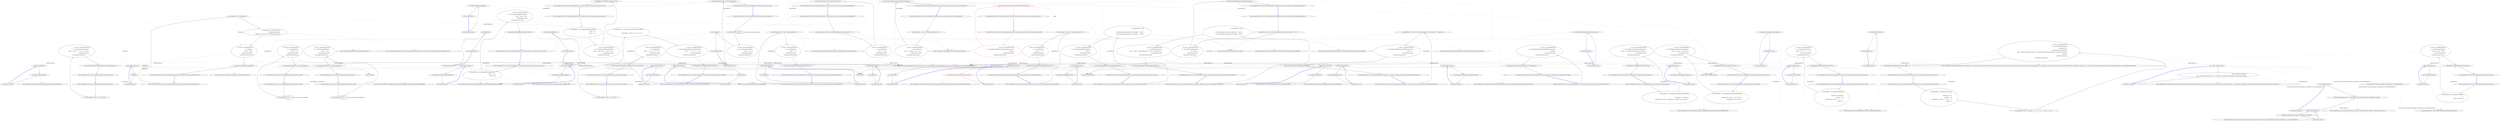 digraph  {
m0_109 [label="Entry CommandLine.Tests.Fakes.FakeOptionsWithSequenceWithoutRange.FakeOptionsWithSequenceWithoutRange()", span="7-7", cluster="CommandLine.Tests.Fakes.FakeOptionsWithSequenceWithoutRange.FakeOptionsWithSequenceWithoutRange()", file="InstanceBuilderTests.cs"];
m0_41 [label="Entry CommandLine.Tests.Unit.Core.InstanceBuilderTests.Parse_int_sequence()", span="94-94", cluster="CommandLine.Tests.Unit.Core.InstanceBuilderTests.Parse_int_sequence()", file="InstanceBuilderTests.cs"];
m0_42 [label="var expectedResult = new[] { 1, 20, 300, 4000 }", span="97-97", cluster="CommandLine.Tests.Unit.Core.InstanceBuilderTests.Parse_int_sequence()", file="InstanceBuilderTests.cs"];
m0_43 [label="var result = InstanceBuilder.Build(\r\n                () => new FakeOptionsWithSequence(),\r\n                new[] { ''--int-seq'', ''1'', ''20'', ''300'', ''4000'' },\r\n                StringComparer.Ordinal,\r\n                CultureInfo.InvariantCulture)", span="100-104", cluster="CommandLine.Tests.Unit.Core.InstanceBuilderTests.Parse_int_sequence()", file="InstanceBuilderTests.cs"];
m0_44 [label="Assert.True(expectedResult.SequenceEqual(result.Value.IntSequence))", span="107-107", cluster="CommandLine.Tests.Unit.Core.InstanceBuilderTests.Parse_int_sequence()", file="InstanceBuilderTests.cs"];
m0_45 [label="Exit CommandLine.Tests.Unit.Core.InstanceBuilderTests.Parse_int_sequence()", span="94-94", cluster="CommandLine.Tests.Unit.Core.InstanceBuilderTests.Parse_int_sequence()", file="InstanceBuilderTests.cs"];
m0_136 [label="Entry CommandLine.Core.InstanceBuilder.Build<T>(System.Func<T>, System.Func<System.Collections.Generic.IEnumerable<string>, System.Collections.Generic.IEnumerable<CommandLine.Core.OptionSpecification>, CommandLine.Core.StatePair<System.Collections.Generic.IEnumerable<CommandLine.Core.Token>>>, System.Collections.Generic.IEnumerable<string>, System.StringComparer, System.Globalization.CultureInfo)", span="33-33", cluster="CommandLine.Core.InstanceBuilder.Build<T>(System.Func<T>, System.Func<System.Collections.Generic.IEnumerable<string>, System.Collections.Generic.IEnumerable<CommandLine.Core.OptionSpecification>, CommandLine.Core.StatePair<System.Collections.Generic.IEnumerable<CommandLine.Core.Token>>>, System.Collections.Generic.IEnumerable<string>, System.StringComparer, System.Globalization.CultureInfo)", file="InstanceBuilderTests.cs"];
m0_33 [label="Entry CommandLine.Tests.Unit.Core.InstanceBuilderTests.Parse_negative_double_value()", span="75-75", cluster="CommandLine.Tests.Unit.Core.InstanceBuilderTests.Parse_negative_double_value()", file="InstanceBuilderTests.cs"];
m0_34 [label="var expectedResult = -.123D", span="78-78", cluster="CommandLine.Tests.Unit.Core.InstanceBuilderTests.Parse_negative_double_value()", file="InstanceBuilderTests.cs"];
m0_35 [label="var result = InstanceBuilder.Build(\r\n                () => new FakeOptionsWithDouble(),\r\n                new[] { ''-0.123'' },\r\n                StringComparer.Ordinal,\r\n                CultureInfo.InvariantCulture)", span="81-85", cluster="CommandLine.Tests.Unit.Core.InstanceBuilderTests.Parse_negative_double_value()", file="InstanceBuilderTests.cs"];
m0_36 [label="Assert.Equal(expectedResult, result.Value.DoubleValue)", span="88-88", cluster="CommandLine.Tests.Unit.Core.InstanceBuilderTests.Parse_negative_double_value()", file="InstanceBuilderTests.cs"];
m0_37 [label="Exit CommandLine.Tests.Unit.Core.InstanceBuilderTests.Parse_negative_double_value()", span="75-75", cluster="CommandLine.Tests.Unit.Core.InstanceBuilderTests.Parse_negative_double_value()", file="InstanceBuilderTests.cs"];
m0_104 [label="Entry CommandLine.Tests.Unit.Core.InstanceBuilderTests.Parse_sequence_value_without_range_constraints()", span="243-243", cluster="CommandLine.Tests.Unit.Core.InstanceBuilderTests.Parse_sequence_value_without_range_constraints()", file="InstanceBuilderTests.cs"];
m0_105 [label="var expectedResult = new FakeOptionsWithSequenceWithoutRange\r\n                {\r\n                    LongSequence = new[] { 1L, 2L, 3L, 4L, 5L, 6L }\r\n                }", span="246-249", cluster="CommandLine.Tests.Unit.Core.InstanceBuilderTests.Parse_sequence_value_without_range_constraints()", file="InstanceBuilderTests.cs"];
m0_106 [label="var result = InstanceBuilder.Build(\r\n                () => new FakeOptionsWithSequenceWithoutRange(),\r\n                new[] { ''1'', ''2'', ''3'', ''4'', ''5'', ''6'' },\r\n                StringComparer.Ordinal,\r\n                CultureInfo.InvariantCulture)", span="252-256", cluster="CommandLine.Tests.Unit.Core.InstanceBuilderTests.Parse_sequence_value_without_range_constraints()", file="InstanceBuilderTests.cs"];
m0_107 [label="expectedResult.ShouldBeEquivalentTo(result.Value)", span="259-259", cluster="CommandLine.Tests.Unit.Core.InstanceBuilderTests.Parse_sequence_value_without_range_constraints()", file="InstanceBuilderTests.cs"];
m0_108 [label="Exit CommandLine.Tests.Unit.Core.InstanceBuilderTests.Parse_sequence_value_without_range_constraints()", span="243-243", cluster="CommandLine.Tests.Unit.Core.InstanceBuilderTests.Parse_sequence_value_without_range_constraints()", file="InstanceBuilderTests.cs"];
m0_11 [label="Entry Unk.True", span="", cluster="Unk.True", file="InstanceBuilderTests.cs"];
m0_197 [label="Entry CommandLine.Tests.Unit.Core.InstanceBuilderTests.Wrong_range_in_sequence_gererates_SequenceOutOfRangeError()", span="444-444", cluster="CommandLine.Tests.Unit.Core.InstanceBuilderTests.Wrong_range_in_sequence_gererates_SequenceOutOfRangeError()", file="InstanceBuilderTests.cs"];
m0_198 [label="var expectedResult = new[] { new SequenceOutOfRangeError(new NameInfo(''i'', '''')) }", span="447-447", cluster="CommandLine.Tests.Unit.Core.InstanceBuilderTests.Wrong_range_in_sequence_gererates_SequenceOutOfRangeError()", file="InstanceBuilderTests.cs"];
m0_199 [label="var result = InstanceBuilder.Build(\r\n                () => new FakeOptions(),\r\n                new [] { ''-i'', ''10'' },\r\n                StringComparer.Ordinal,\r\n                CultureInfo.InvariantCulture)", span="450-454", cluster="CommandLine.Tests.Unit.Core.InstanceBuilderTests.Wrong_range_in_sequence_gererates_SequenceOutOfRangeError()", file="InstanceBuilderTests.cs"];
m0_200 [label="Assert.True(expectedResult.SequenceEqual(result.Errors))", span="457-457", cluster="CommandLine.Tests.Unit.Core.InstanceBuilderTests.Wrong_range_in_sequence_gererates_SequenceOutOfRangeError()", file="InstanceBuilderTests.cs"];
m0_201 [label="Exit CommandLine.Tests.Unit.Core.InstanceBuilderTests.Wrong_range_in_sequence_gererates_SequenceOutOfRangeError()", span="444-444", cluster="CommandLine.Tests.Unit.Core.InstanceBuilderTests.Wrong_range_in_sequence_gererates_SequenceOutOfRangeError()", file="InstanceBuilderTests.cs"];
m0_184 [label="Entry CommandLine.MissingRequiredOptionError.MissingRequiredOptionError(CommandLine.NameInfo)", span="283-283", cluster="CommandLine.MissingRequiredOptionError.MissingRequiredOptionError(CommandLine.NameInfo)", file="InstanceBuilderTests.cs"];
m0_74 [label="Entry CommandLine.Tests.Fakes.FakeOptionsWithSequenceAndOnlyMaxConstraint.FakeOptionsWithSequenceAndOnlyMaxConstraint()", span="7-7", cluster="CommandLine.Tests.Fakes.FakeOptionsWithSequenceAndOnlyMaxConstraint.FakeOptionsWithSequenceAndOnlyMaxConstraint()", file="InstanceBuilderTests.cs"];
m0_206 [label="Entry CommandLine.Tests.Unit.Core.InstanceBuilderTests.Parse_unknown_long_option_gererates_UnknownOptionError()", span="463-463", cluster="CommandLine.Tests.Unit.Core.InstanceBuilderTests.Parse_unknown_long_option_gererates_UnknownOptionError()", file="InstanceBuilderTests.cs"];
m0_207 [label="var expectedResult = new[] { new UnknownOptionError(''xyz'') }", span="466-466", cluster="CommandLine.Tests.Unit.Core.InstanceBuilderTests.Parse_unknown_long_option_gererates_UnknownOptionError()", file="InstanceBuilderTests.cs"];
m0_208 [label="var result = InstanceBuilder.Build(\r\n                () => new FakeOptions(),\r\n                new[] { ''--stringvalue'', ''abc'', ''--xyz'' },\r\n                StringComparer.Ordinal,\r\n                CultureInfo.InvariantCulture)", span="469-473", cluster="CommandLine.Tests.Unit.Core.InstanceBuilderTests.Parse_unknown_long_option_gererates_UnknownOptionError()", file="InstanceBuilderTests.cs"];
m0_209 [label="Assert.True(expectedResult.SequenceEqual(result.Errors))", span="476-476", cluster="CommandLine.Tests.Unit.Core.InstanceBuilderTests.Parse_unknown_long_option_gererates_UnknownOptionError()", file="InstanceBuilderTests.cs"];
m0_210 [label="Exit CommandLine.Tests.Unit.Core.InstanceBuilderTests.Parse_unknown_long_option_gererates_UnknownOptionError()", span="463-463", cluster="CommandLine.Tests.Unit.Core.InstanceBuilderTests.Parse_unknown_long_option_gererates_UnknownOptionError()", file="InstanceBuilderTests.cs"];
m0_67 [label="Entry CommandLine.Tests.Unit.Core.InstanceBuilderTests.Parse_string_sequence_with_only_max_constraint(string[], string[])", span="159-159", cluster="CommandLine.Tests.Unit.Core.InstanceBuilderTests.Parse_string_sequence_with_only_max_constraint(string[], string[])", file="InstanceBuilderTests.cs"];
m0_68 [label="var result = InstanceBuilder.Build(\r\n                () => new FakeOptionsWithSequenceAndOnlyMaxConstraint(),\r\n                arguments,\r\n                StringComparer.Ordinal,\r\n                CultureInfo.InvariantCulture)", span="164-168", cluster="CommandLine.Tests.Unit.Core.InstanceBuilderTests.Parse_string_sequence_with_only_max_constraint(string[], string[])", color=red, community=1, file="InstanceBuilderTests.cs"];
m0_69 [label="Assert.True(expected.SequenceEqual(result.Value.StringSequence))", span="171-171", cluster="CommandLine.Tests.Unit.Core.InstanceBuilderTests.Parse_string_sequence_with_only_max_constraint(string[], string[])", color=red, community=0, file="InstanceBuilderTests.cs"];
m0_70 [label="Exit CommandLine.Tests.Unit.Core.InstanceBuilderTests.Parse_string_sequence_with_only_max_constraint(string[], string[])", span="159-159", cluster="CommandLine.Tests.Unit.Core.InstanceBuilderTests.Parse_string_sequence_with_only_max_constraint(string[], string[])", file="InstanceBuilderTests.cs"];
m0_66 [label="Entry CommandLine.Tests.Fakes.FakeOptionsWithSequenceAndOnlyMinConstraint.FakeOptionsWithSequenceAndOnlyMinConstraint()", span="7-7", cluster="CommandLine.Tests.Fakes.FakeOptionsWithSequenceAndOnlyMinConstraint.FakeOptionsWithSequenceAndOnlyMinConstraint()", file="InstanceBuilderTests.cs"];
m0_171 [label="Entry CommandLine.Tests.Unit.Core.InstanceBuilderTests.Two_required_options_at_the_same_set_and_both_are_true()", span="386-386", cluster="CommandLine.Tests.Unit.Core.InstanceBuilderTests.Two_required_options_at_the_same_set_and_both_are_true()", file="InstanceBuilderTests.cs"];
m0_172 [label="var expectedResult = new FakeOptionWithRequiredAndSet {\r\n                FtpUrl = ''str1'',\r\n                WebUrl = ''str2''\r\n            }", span="388-391", cluster="CommandLine.Tests.Unit.Core.InstanceBuilderTests.Two_required_options_at_the_same_set_and_both_are_true()", file="InstanceBuilderTests.cs"];
m0_173 [label="var result = InstanceBuilder.Build(\r\n                () => new FakeOptionWithRequiredAndSet(),\r\n                new[] { ''--ftpurl'', ''str1'', ''--weburl'', ''str2'' },\r\n                StringComparer.Ordinal,\r\n                CultureInfo.InvariantCulture)", span="393-397", cluster="CommandLine.Tests.Unit.Core.InstanceBuilderTests.Two_required_options_at_the_same_set_and_both_are_true()", file="InstanceBuilderTests.cs"];
m0_174 [label="expectedResult.ShouldBeEquivalentTo(result.Value)", span="400-400", cluster="CommandLine.Tests.Unit.Core.InstanceBuilderTests.Two_required_options_at_the_same_set_and_both_are_true()", file="InstanceBuilderTests.cs"];
m0_175 [label="Exit CommandLine.Tests.Unit.Core.InstanceBuilderTests.Two_required_options_at_the_same_set_and_both_are_true()", span="386-386", cluster="CommandLine.Tests.Unit.Core.InstanceBuilderTests.Two_required_options_at_the_same_set_and_both_are_true()", file="InstanceBuilderTests.cs"];
m0_151 [label="Entry CommandLine.Core.NameLookup.Contains(string, System.Collections.Generic.IEnumerable<CommandLine.Core.OptionSpecification>, System.StringComparer)", span="12-12", cluster="CommandLine.Core.NameLookup.Contains(string, System.Collections.Generic.IEnumerable<CommandLine.Core.OptionSpecification>, System.StringComparer)", file="InstanceBuilderTests.cs"];
m0_0 [label="Entry CommandLine.Tests.Unit.Core.InstanceBuilderTests.Explicit_help_request_generates_help_requested_error()", span="15-15", cluster="CommandLine.Tests.Unit.Core.InstanceBuilderTests.Explicit_help_request_generates_help_requested_error()", file="InstanceBuilderTests.cs"];
m0_1 [label="var fakeOptions = new FakeOptions()", span="18-18", cluster="CommandLine.Tests.Unit.Core.InstanceBuilderTests.Explicit_help_request_generates_help_requested_error()", file="InstanceBuilderTests.cs"];
m0_2 [label="var expectedResult = ParserResult.Create(\r\n                ParserResultType.Options,\r\n                fakeOptions, new Error[] { new HelpRequestedError() })", span="19-21", cluster="CommandLine.Tests.Unit.Core.InstanceBuilderTests.Explicit_help_request_generates_help_requested_error()", file="InstanceBuilderTests.cs"];
m0_3 [label="var result = InstanceBuilder.Build(\r\n                () => fakeOptions,\r\n                new[] { ''--help'' },\r\n                StringComparer.Ordinal,\r\n                CultureInfo.InvariantCulture)", span="24-28", cluster="CommandLine.Tests.Unit.Core.InstanceBuilderTests.Explicit_help_request_generates_help_requested_error()", file="InstanceBuilderTests.cs"];
m0_4 [label="Assert.True(expectedResult.Equals(result))", span="31-31", cluster="CommandLine.Tests.Unit.Core.InstanceBuilderTests.Explicit_help_request_generates_help_requested_error()", file="InstanceBuilderTests.cs"];
m0_5 [label="Exit CommandLine.Tests.Unit.Core.InstanceBuilderTests.Explicit_help_request_generates_help_requested_error()", span="15-15", cluster="CommandLine.Tests.Unit.Core.InstanceBuilderTests.Explicit_help_request_generates_help_requested_error()", file="InstanceBuilderTests.cs"];
m0_188 [label="Entry CommandLine.Tests.Unit.Core.InstanceBuilderTests.Omitting_required_option_gererates_MissingRequiredOptionError()", span="425-425", cluster="CommandLine.Tests.Unit.Core.InstanceBuilderTests.Omitting_required_option_gererates_MissingRequiredOptionError()", file="InstanceBuilderTests.cs"];
m0_189 [label="var expectedResult = new[] { new MissingRequiredOptionError(new NameInfo('''', ''str'')) }", span="428-428", cluster="CommandLine.Tests.Unit.Core.InstanceBuilderTests.Omitting_required_option_gererates_MissingRequiredOptionError()", file="InstanceBuilderTests.cs"];
m0_190 [label="var result = InstanceBuilder.Build(\r\n                () => new FakeOptionWithRequired(),\r\n                new string[] { },\r\n                StringComparer.Ordinal,\r\n                CultureInfo.InvariantCulture)", span="431-435", cluster="CommandLine.Tests.Unit.Core.InstanceBuilderTests.Omitting_required_option_gererates_MissingRequiredOptionError()", file="InstanceBuilderTests.cs"];
m0_191 [label="Assert.True(expectedResult.SequenceEqual(result.Errors))", span="438-438", cluster="CommandLine.Tests.Unit.Core.InstanceBuilderTests.Omitting_required_option_gererates_MissingRequiredOptionError()", file="InstanceBuilderTests.cs"];
m0_192 [label="Exit CommandLine.Tests.Unit.Core.InstanceBuilderTests.Omitting_required_option_gererates_MissingRequiredOptionError()", span="425-425", cluster="CommandLine.Tests.Unit.Core.InstanceBuilderTests.Omitting_required_option_gererates_MissingRequiredOptionError()", file="InstanceBuilderTests.cs"];
m0_8 [label="Entry CommandLine.ParserResult.Create<T>(CommandLine.ParserResultType, T, System.Collections.Generic.IEnumerable<CommandLine.Error>)", span="103-103", cluster="CommandLine.ParserResult.Create<T>(CommandLine.ParserResultType, T, System.Collections.Generic.IEnumerable<CommandLine.Error>)", file="InstanceBuilderTests.cs"];
m0_202 [label="Entry CommandLine.SequenceOutOfRangeError.SequenceOutOfRangeError(CommandLine.NameInfo)", span="316-316", cluster="CommandLine.SequenceOutOfRangeError.SequenceOutOfRangeError(CommandLine.NameInfo)", file="InstanceBuilderTests.cs"];
m0_228 [label="Entry lambda expression", span="508-508", cluster="lambda expression", file="InstanceBuilderTests.cs"];
m0_13 [label=fakeOptions, span="25-25", cluster="lambda expression", file="InstanceBuilderTests.cs"];
m0_12 [label="Entry lambda expression", span="25-25", cluster="lambda expression", file="InstanceBuilderTests.cs"];
m0_14 [label="Exit lambda expression", span="25-25", cluster="lambda expression", file="InstanceBuilderTests.cs"];
m0_21 [label="Entry lambda expression", span="44-44", cluster="lambda expression", file="InstanceBuilderTests.cs"];
m0_22 [label="new FakeOptions()", span="44-44", cluster="lambda expression", file="InstanceBuilderTests.cs"];
m0_23 [label="Exit lambda expression", span="44-44", cluster="lambda expression", file="InstanceBuilderTests.cs"];
m0_29 [label="Entry lambda expression", span="63-63", cluster="lambda expression", file="InstanceBuilderTests.cs"];
m0_30 [label="new FakeOptionsWithDouble()", span="63-63", cluster="lambda expression", file="InstanceBuilderTests.cs"];
m0_31 [label="Exit lambda expression", span="63-63", cluster="lambda expression", file="InstanceBuilderTests.cs"];
m0_38 [label="Entry lambda expression", span="82-82", cluster="lambda expression", file="InstanceBuilderTests.cs"];
m0_39 [label="new FakeOptionsWithDouble()", span="82-82", cluster="lambda expression", file="InstanceBuilderTests.cs"];
m0_40 [label="Exit lambda expression", span="82-82", cluster="lambda expression", file="InstanceBuilderTests.cs"];
m0_47 [label="Entry lambda expression", span="101-101", cluster="lambda expression", file="InstanceBuilderTests.cs"];
m0_48 [label="new FakeOptionsWithSequence()", span="101-101", cluster="lambda expression", file="InstanceBuilderTests.cs"];
m0_49 [label="Exit lambda expression", span="101-101", cluster="lambda expression", file="InstanceBuilderTests.cs"];
m0_56 [label="Entry lambda expression", span="120-120", cluster="lambda expression", file="InstanceBuilderTests.cs"];
m0_57 [label="new FakeOptions()", span="120-120", cluster="lambda expression", file="InstanceBuilderTests.cs"];
m0_58 [label="Exit lambda expression", span="120-120", cluster="lambda expression", file="InstanceBuilderTests.cs"];
m0_63 [label="Entry lambda expression", span="143-143", cluster="lambda expression", file="InstanceBuilderTests.cs"];
m0_64 [label="new FakeOptionsWithSequenceAndOnlyMinConstraint()", span="143-143", cluster="lambda expression", file="InstanceBuilderTests.cs"];
m0_65 [label="Exit lambda expression", span="143-143", cluster="lambda expression", file="InstanceBuilderTests.cs"];
m0_71 [label="Entry lambda expression", span="165-165", cluster="lambda expression", file="InstanceBuilderTests.cs"];
m0_72 [label="new FakeOptionsWithSequenceAndOnlyMaxConstraint()", span="165-165", cluster="lambda expression", color=red, community=0, file="InstanceBuilderTests.cs"];
m0_73 [label="Exit lambda expression", span="165-165", cluster="lambda expression", file="InstanceBuilderTests.cs"];
m0_82 [label="Entry lambda expression", span="184-184", cluster="lambda expression", file="InstanceBuilderTests.cs"];
m0_83 [label="new FakeOptionsWithSequenceAndOnlyMinConstraint()", span="184-184", cluster="lambda expression", file="InstanceBuilderTests.cs"];
m0_84 [label="Exit lambda expression", span="184-184", cluster="lambda expression", file="InstanceBuilderTests.cs"];
m0_92 [label="Entry lambda expression", span="206-206", cluster="lambda expression", file="InstanceBuilderTests.cs"];
m0_93 [label="new FakeOptionsWithEnum()", span="206-206", cluster="lambda expression", file="InstanceBuilderTests.cs"];
m0_94 [label="Exit lambda expression", span="206-206", cluster="lambda expression", file="InstanceBuilderTests.cs"];
m0_101 [label="Entry lambda expression", span="231-231", cluster="lambda expression", file="InstanceBuilderTests.cs"];
m0_102 [label="new FakeOptionsWithValues()", span="231-231", cluster="lambda expression", file="InstanceBuilderTests.cs"];
m0_103 [label="Exit lambda expression", span="231-231", cluster="lambda expression", file="InstanceBuilderTests.cs"];
m0_110 [label="Entry lambda expression", span="253-253", cluster="lambda expression", file="InstanceBuilderTests.cs"];
m0_111 [label="new FakeOptionsWithSequenceWithoutRange()", span="253-253", cluster="lambda expression", file="InstanceBuilderTests.cs"];
m0_112 [label="Exit lambda expression", span="253-253", cluster="lambda expression", file="InstanceBuilderTests.cs"];
m0_119 [label="Entry lambda expression", span="276-276", cluster="lambda expression", file="InstanceBuilderTests.cs"];
m0_120 [label="new FakeOptionsWithSequenceAndSeparator()", span="276-276", cluster="lambda expression", file="InstanceBuilderTests.cs"];
m0_121 [label="Exit lambda expression", span="276-276", cluster="lambda expression", file="InstanceBuilderTests.cs"];
m0_127 [label="Entry lambda expression", span="299-299", cluster="lambda expression", file="InstanceBuilderTests.cs"];
m0_128 [label="new FakeOptionsWithSequenceAndSeparator()", span="299-299", cluster="lambda expression", file="InstanceBuilderTests.cs"];
m0_129 [label="Exit lambda expression", span="299-299", cluster="lambda expression", file="InstanceBuilderTests.cs"];
m0_137 [label="Entry lambda expression", span="328-328", cluster="lambda expression", file="InstanceBuilderTests.cs"];
m0_140 [label="Entry lambda expression", span="329-331", cluster="lambda expression", file="InstanceBuilderTests.cs"];
m0_138 [label="new FakeOptionsWithValues()", span="328-328", cluster="lambda expression", file="InstanceBuilderTests.cs"];
m0_139 [label="Exit lambda expression", span="328-328", cluster="lambda expression", file="InstanceBuilderTests.cs"];
m0_141 [label="Tokenizer.PreprocessDashDash(a,\r\n                        args => Tokenizer.Tokenize(args, name => NameLookup.Contains(name, optionSpecs, StringComparer.Ordinal)))", span="330-331", cluster="lambda expression", file="InstanceBuilderTests.cs"];
m0_145 [label="Tokenizer.Tokenize(args, name => NameLookup.Contains(name, optionSpecs, StringComparer.Ordinal))", span="331-331", cluster="lambda expression", file="InstanceBuilderTests.cs"];
m0_149 [label="NameLookup.Contains(name, optionSpecs, StringComparer.Ordinal)", span="331-331", cluster="lambda expression", file="InstanceBuilderTests.cs"];
m0_142 [label="Exit lambda expression", span="329-331", cluster="lambda expression", file="InstanceBuilderTests.cs"];
m0_144 [label="Entry lambda expression", span="331-331", cluster="lambda expression", file="InstanceBuilderTests.cs"];
m0_146 [label="Exit lambda expression", span="331-331", cluster="lambda expression", file="InstanceBuilderTests.cs"];
m0_148 [label="Entry lambda expression", span="331-331", cluster="lambda expression", file="InstanceBuilderTests.cs"];
m0_150 [label="Exit lambda expression", span="331-331", cluster="lambda expression", file="InstanceBuilderTests.cs"];
m0_158 [label="Entry lambda expression", span="354-354", cluster="lambda expression", file="InstanceBuilderTests.cs"];
m0_159 [label="new FakeOptionsWithSets()", span="354-354", cluster="lambda expression", file="InstanceBuilderTests.cs"];
m0_160 [label="Exit lambda expression", span="354-354", cluster="lambda expression", file="InstanceBuilderTests.cs"];
m0_168 [label="Entry lambda expression", span="374-374", cluster="lambda expression", file="InstanceBuilderTests.cs"];
m0_169 [label="new FakeOptionWithRequiredAndSet()", span="374-374", cluster="lambda expression", file="InstanceBuilderTests.cs"];
m0_170 [label="Exit lambda expression", span="374-374", cluster="lambda expression", file="InstanceBuilderTests.cs"];
m0_176 [label="Entry lambda expression", span="394-394", cluster="lambda expression", file="InstanceBuilderTests.cs"];
m0_177 [label="new FakeOptionWithRequiredAndSet()", span="394-394", cluster="lambda expression", file="InstanceBuilderTests.cs"];
m0_178 [label="Exit lambda expression", span="394-394", cluster="lambda expression", file="InstanceBuilderTests.cs"];
m0_185 [label="Entry lambda expression", span="414-414", cluster="lambda expression", file="InstanceBuilderTests.cs"];
m0_186 [label="new FakeOptionWithRequiredAndSet()", span="414-414", cluster="lambda expression", file="InstanceBuilderTests.cs"];
m0_187 [label="Exit lambda expression", span="414-414", cluster="lambda expression", file="InstanceBuilderTests.cs"];
m0_193 [label="Entry lambda expression", span="432-432", cluster="lambda expression", file="InstanceBuilderTests.cs"];
m0_194 [label="new FakeOptionWithRequired()", span="432-432", cluster="lambda expression", file="InstanceBuilderTests.cs"];
m0_195 [label="Exit lambda expression", span="432-432", cluster="lambda expression", file="InstanceBuilderTests.cs"];
m0_203 [label="Entry lambda expression", span="451-451", cluster="lambda expression", file="InstanceBuilderTests.cs"];
m0_204 [label="new FakeOptions()", span="451-451", cluster="lambda expression", file="InstanceBuilderTests.cs"];
m0_205 [label="Exit lambda expression", span="451-451", cluster="lambda expression", file="InstanceBuilderTests.cs"];
m0_212 [label="Entry lambda expression", span="470-470", cluster="lambda expression", file="InstanceBuilderTests.cs"];
m0_213 [label="new FakeOptions()", span="470-470", cluster="lambda expression", file="InstanceBuilderTests.cs"];
m0_214 [label="Exit lambda expression", span="470-470", cluster="lambda expression", file="InstanceBuilderTests.cs"];
m0_220 [label="Entry lambda expression", span="489-489", cluster="lambda expression", file="InstanceBuilderTests.cs"];
m0_221 [label="new FakeOptions()", span="489-489", cluster="lambda expression", file="InstanceBuilderTests.cs"];
m0_222 [label="Exit lambda expression", span="489-489", cluster="lambda expression", file="InstanceBuilderTests.cs"];
m0_229 [label="new FakeOptions()", span="508-508", cluster="lambda expression", file="InstanceBuilderTests.cs"];
m0_230 [label="Exit lambda expression", span="508-508", cluster="lambda expression", file="InstanceBuilderTests.cs"];
m0_179 [label="Entry CommandLine.Tests.Unit.Core.InstanceBuilderTests.Two_required_options_at_the_same_set_and_none_are_true()", span="405-405", cluster="CommandLine.Tests.Unit.Core.InstanceBuilderTests.Two_required_options_at_the_same_set_and_none_are_true()", file="InstanceBuilderTests.cs"];
m0_180 [label="var expectedResult = new[]\r\n            {\r\n                new MissingRequiredOptionError(new NameInfo('''', ''ftpurl'')),\r\n                new MissingRequiredOptionError(new NameInfo('''', ''weburl''))\r\n            }", span="407-411", cluster="CommandLine.Tests.Unit.Core.InstanceBuilderTests.Two_required_options_at_the_same_set_and_none_are_true()", file="InstanceBuilderTests.cs"];
m0_181 [label="var result = InstanceBuilder.Build(\r\n                () => new FakeOptionWithRequiredAndSet(),\r\n                new[] {''''},\r\n                StringComparer.Ordinal,\r\n                CultureInfo.InvariantCulture)", span="413-417", cluster="CommandLine.Tests.Unit.Core.InstanceBuilderTests.Two_required_options_at_the_same_set_and_none_are_true()", file="InstanceBuilderTests.cs"];
m0_182 [label="Assert.True(expectedResult.SequenceEqual(result.Errors))", span="420-420", cluster="CommandLine.Tests.Unit.Core.InstanceBuilderTests.Two_required_options_at_the_same_set_and_none_are_true()", file="InstanceBuilderTests.cs"];
m0_183 [label="Exit CommandLine.Tests.Unit.Core.InstanceBuilderTests.Two_required_options_at_the_same_set_and_none_are_true()", span="405-405", cluster="CommandLine.Tests.Unit.Core.InstanceBuilderTests.Two_required_options_at_the_same_set_and_none_are_true()", file="InstanceBuilderTests.cs"];
m0_46 [label="Entry Unk.SequenceEqual", span="", cluster="Unk.SequenceEqual", file="InstanceBuilderTests.cs"];
m0_130 [label="Entry CommandLine.Tests.Unit.Core.InstanceBuilderTests.Double_dash_force_subsequent_arguments_as_values()", span="314-314", cluster="CommandLine.Tests.Unit.Core.InstanceBuilderTests.Double_dash_force_subsequent_arguments_as_values()", file="InstanceBuilderTests.cs"];
m0_131 [label="var expectedResult = new FakeOptionsWithValues\r\n                {\r\n                    StringValue = ''str1'',\r\n                    LongValue = 10L,\r\n                    StringSequence = new[] { ''-a'', ''--bee'', ''-c'' },\r\n                    IntValue = 20\r\n                }", span="317-323", cluster="CommandLine.Tests.Unit.Core.InstanceBuilderTests.Double_dash_force_subsequent_arguments_as_values()", file="InstanceBuilderTests.cs"];
m0_132 [label="var arguments = new[] { ''--stringvalue'', ''str1'', ''--'', ''10'', ''-a'', ''--bee'', ''-c'', ''20'' }", span="324-324", cluster="CommandLine.Tests.Unit.Core.InstanceBuilderTests.Double_dash_force_subsequent_arguments_as_values()", file="InstanceBuilderTests.cs"];
m0_134 [label="expectedResult.ShouldBeEquivalentTo(result.Value)", span="337-337", cluster="CommandLine.Tests.Unit.Core.InstanceBuilderTests.Double_dash_force_subsequent_arguments_as_values()", file="InstanceBuilderTests.cs"];
m0_133 [label="var result = InstanceBuilder.Build(\r\n                () => new FakeOptionsWithValues(),\r\n                (a, optionSpecs) =>\r\n                    Tokenizer.PreprocessDashDash(a,\r\n                        args => Tokenizer.Tokenize(args, name => NameLookup.Contains(name, optionSpecs, StringComparer.Ordinal))),\r\n                arguments,\r\n                StringComparer.Ordinal,\r\n                CultureInfo.InvariantCulture)", span="327-334", cluster="CommandLine.Tests.Unit.Core.InstanceBuilderTests.Double_dash_force_subsequent_arguments_as_values()", file="InstanceBuilderTests.cs"];
m0_135 [label="Exit CommandLine.Tests.Unit.Core.InstanceBuilderTests.Double_dash_force_subsequent_arguments_as_values()", span="314-314", cluster="CommandLine.Tests.Unit.Core.InstanceBuilderTests.Double_dash_force_subsequent_arguments_as_values()", file="InstanceBuilderTests.cs"];
m0_80 [label="Entry CommandLine.MissingValueOptionError.MissingValueOptionError(CommandLine.NameInfo)", span="261-261", cluster="CommandLine.MissingValueOptionError.MissingValueOptionError(CommandLine.NameInfo)", file="InstanceBuilderTests.cs"];
m0_113 [label="Entry CommandLine.Tests.Unit.Core.InstanceBuilderTests.Parse_long_sequence_with_separator()", span="265-265", cluster="CommandLine.Tests.Unit.Core.InstanceBuilderTests.Parse_long_sequence_with_separator()", file="InstanceBuilderTests.cs"];
m0_114 [label="var expectedResult = new FakeOptionsWithSequenceAndSeparator\r\n                {\r\n                    LongSequence = new[] { 1L, 1234L, 59678L },\r\n                    StringSequence = new string[] { }\r\n                }", span="268-272", cluster="CommandLine.Tests.Unit.Core.InstanceBuilderTests.Parse_long_sequence_with_separator()", file="InstanceBuilderTests.cs"];
m0_115 [label="var result = InstanceBuilder.Build(\r\n                () => new FakeOptionsWithSequenceAndSeparator(),\r\n                new[] { ''--long-seq'', ''1;1234;59678'' },\r\n                StringComparer.Ordinal,\r\n                CultureInfo.InvariantCulture)", span="275-279", cluster="CommandLine.Tests.Unit.Core.InstanceBuilderTests.Parse_long_sequence_with_separator()", file="InstanceBuilderTests.cs"];
m0_116 [label="expectedResult.ShouldBeEquivalentTo(result.Value)", span="282-282", cluster="CommandLine.Tests.Unit.Core.InstanceBuilderTests.Parse_long_sequence_with_separator()", file="InstanceBuilderTests.cs"];
m0_117 [label="Exit CommandLine.Tests.Unit.Core.InstanceBuilderTests.Parse_long_sequence_with_separator()", span="265-265", cluster="CommandLine.Tests.Unit.Core.InstanceBuilderTests.Parse_long_sequence_with_separator()", file="InstanceBuilderTests.cs"];
m0_223 [label="Entry CommandLine.Tests.Unit.Core.InstanceBuilderTests.Parse_unknown_short_option_in_option_group_gererates_UnknownOptionError()", span="501-501", cluster="CommandLine.Tests.Unit.Core.InstanceBuilderTests.Parse_unknown_short_option_in_option_group_gererates_UnknownOptionError()", file="InstanceBuilderTests.cs"];
m0_224 [label="var expectedResult = new[] { new UnknownOptionError(''z'') }", span="504-504", cluster="CommandLine.Tests.Unit.Core.InstanceBuilderTests.Parse_unknown_short_option_in_option_group_gererates_UnknownOptionError()", file="InstanceBuilderTests.cs"];
m0_225 [label="var result = InstanceBuilder.Build(\r\n                () => new FakeOptions(),\r\n                new[] { ''-zx'' },\r\n                StringComparer.Ordinal,\r\n                CultureInfo.InvariantCulture)", span="507-511", cluster="CommandLine.Tests.Unit.Core.InstanceBuilderTests.Parse_unknown_short_option_in_option_group_gererates_UnknownOptionError()", file="InstanceBuilderTests.cs"];
m0_226 [label="Assert.True(expectedResult.SequenceEqual(result.Errors))", span="514-514", cluster="CommandLine.Tests.Unit.Core.InstanceBuilderTests.Parse_unknown_short_option_in_option_group_gererates_UnknownOptionError()", file="InstanceBuilderTests.cs"];
m0_227 [label="Exit CommandLine.Tests.Unit.Core.InstanceBuilderTests.Parse_unknown_short_option_in_option_group_gererates_UnknownOptionError()", span="501-501", cluster="CommandLine.Tests.Unit.Core.InstanceBuilderTests.Parse_unknown_short_option_in_option_group_gererates_UnknownOptionError()", file="InstanceBuilderTests.cs"];
m0_10 [label="Entry CommandLine.ParserResult<T>.Equals(CommandLine.ParserResult<T>)", span="90-90", cluster="CommandLine.ParserResult<T>.Equals(CommandLine.ParserResult<T>)", file="InstanceBuilderTests.cs"];
m0_32 [label="Entry CommandLine.Tests.Fakes.FakeOptionsWithDouble.FakeOptionsWithDouble()", span="7-7", cluster="CommandLine.Tests.Fakes.FakeOptionsWithDouble.FakeOptionsWithDouble()", file="InstanceBuilderTests.cs"];
m0_75 [label="Entry CommandLine.Tests.Unit.Core.InstanceBuilderTests.Breaking_min_constraint_in_string_sequence_gererates_MissingValueOptionError()", span="177-177", cluster="CommandLine.Tests.Unit.Core.InstanceBuilderTests.Breaking_min_constraint_in_string_sequence_gererates_MissingValueOptionError()", file="InstanceBuilderTests.cs"];
m0_76 [label="var expectedResult = new[] { new MissingValueOptionError(new NameInfo(''s'', ''string-seq'')) }", span="180-180", cluster="CommandLine.Tests.Unit.Core.InstanceBuilderTests.Breaking_min_constraint_in_string_sequence_gererates_MissingValueOptionError()", file="InstanceBuilderTests.cs"];
m0_77 [label="var result = InstanceBuilder.Build(\r\n                () => new FakeOptionsWithSequenceAndOnlyMinConstraint(),\r\n                new[] { ''-s'' },\r\n                StringComparer.Ordinal,\r\n                CultureInfo.InvariantCulture)", span="183-187", cluster="CommandLine.Tests.Unit.Core.InstanceBuilderTests.Breaking_min_constraint_in_string_sequence_gererates_MissingValueOptionError()", file="InstanceBuilderTests.cs"];
m0_78 [label="Assert.True(expectedResult.SequenceEqual(result.Errors))", span="190-190", cluster="CommandLine.Tests.Unit.Core.InstanceBuilderTests.Breaking_min_constraint_in_string_sequence_gererates_MissingValueOptionError()", file="InstanceBuilderTests.cs"];
m0_79 [label="Exit CommandLine.Tests.Unit.Core.InstanceBuilderTests.Breaking_min_constraint_in_string_sequence_gererates_MissingValueOptionError()", span="177-177", cluster="CommandLine.Tests.Unit.Core.InstanceBuilderTests.Breaking_min_constraint_in_string_sequence_gererates_MissingValueOptionError()", file="InstanceBuilderTests.cs"];
m0_90 [label="Entry CommandLine.Tests.Fakes.FakeOptionsWithEnum.FakeOptionsWithEnum()", span="14-14", cluster="CommandLine.Tests.Fakes.FakeOptionsWithEnum.FakeOptionsWithEnum()", file="InstanceBuilderTests.cs"];
m0_95 [label="Entry CommandLine.Tests.Unit.Core.InstanceBuilderTests.Parse_values_partitioned_between_sequence_and_scalar()", span="218-218", cluster="CommandLine.Tests.Unit.Core.InstanceBuilderTests.Parse_values_partitioned_between_sequence_and_scalar()", file="InstanceBuilderTests.cs"];
m0_96 [label="var expectedResult = new FakeOptionsWithValues\r\n                {\r\n                    StringValue = string.Empty,\r\n                    LongValue = 10L,\r\n                    StringSequence = new[] { ''a'', ''b'', ''c'' },\r\n                    IntValue = 20\r\n                }", span="221-227", cluster="CommandLine.Tests.Unit.Core.InstanceBuilderTests.Parse_values_partitioned_between_sequence_and_scalar()", file="InstanceBuilderTests.cs"];
m0_97 [label="var result = InstanceBuilder.Build(\r\n                () => new FakeOptionsWithValues(),\r\n                new[] { ''10'', ''a'', ''b'', ''c'', ''20'' },\r\n                StringComparer.Ordinal,\r\n                CultureInfo.InvariantCulture)", span="230-234", cluster="CommandLine.Tests.Unit.Core.InstanceBuilderTests.Parse_values_partitioned_between_sequence_and_scalar()", file="InstanceBuilderTests.cs"];
m0_98 [label="expectedResult.ShouldBeEquivalentTo(result.Value)", span="237-237", cluster="CommandLine.Tests.Unit.Core.InstanceBuilderTests.Parse_values_partitioned_between_sequence_and_scalar()", file="InstanceBuilderTests.cs"];
m0_99 [label="Exit CommandLine.Tests.Unit.Core.InstanceBuilderTests.Parse_values_partitioned_between_sequence_and_scalar()", span="218-218", cluster="CommandLine.Tests.Unit.Core.InstanceBuilderTests.Parse_values_partitioned_between_sequence_and_scalar()", file="InstanceBuilderTests.cs"];
m0_167 [label="Entry CommandLine.Tests.Fakes.FakeOptionWithRequiredAndSet.FakeOptionWithRequiredAndSet()", span="2-2", cluster="CommandLine.Tests.Fakes.FakeOptionWithRequiredAndSet.FakeOptionWithRequiredAndSet()", file="InstanceBuilderTests.cs"];
m0_211 [label="Entry CommandLine.UnknownOptionError.UnknownOptionError(string)", span="272-272", cluster="CommandLine.UnknownOptionError.UnknownOptionError(string)", file="InstanceBuilderTests.cs"];
m0_118 [label="Entry CommandLine.Tests.Fakes.FakeOptionsWithSequenceAndSeparator.FakeOptionsWithSequenceAndSeparator()", span="7-7", cluster="CommandLine.Tests.Fakes.FakeOptionsWithSequenceAndSeparator.FakeOptionsWithSequenceAndSeparator()", file="InstanceBuilderTests.cs"];
m0_147 [label="Entry CommandLine.Core.Tokenizer.Tokenize(System.Collections.Generic.IEnumerable<string>, System.Func<string, bool>)", span="11-11", cluster="CommandLine.Core.Tokenizer.Tokenize(System.Collections.Generic.IEnumerable<string>, System.Func<string, bool>)", file="InstanceBuilderTests.cs"];
m0_143 [label="Entry CommandLine.Core.Tokenizer.PreprocessDashDash(System.Collections.Generic.IEnumerable<string>, System.Func<System.Collections.Generic.IEnumerable<string>, CommandLine.Core.StatePair<System.Collections.Generic.IEnumerable<CommandLine.Core.Token>>>)", span="33-33", cluster="CommandLine.Core.Tokenizer.PreprocessDashDash(System.Collections.Generic.IEnumerable<string>, System.Func<System.Collections.Generic.IEnumerable<string>, CommandLine.Core.StatePair<System.Collections.Generic.IEnumerable<CommandLine.Core.Token>>>)", file="InstanceBuilderTests.cs"];
m0_162 [label="Entry CommandLine.Tests.Unit.Core.InstanceBuilderTests.Two_required_options_at_the_same_set_and_one_is_true()", span="366-366", cluster="CommandLine.Tests.Unit.Core.InstanceBuilderTests.Two_required_options_at_the_same_set_and_one_is_true()", file="InstanceBuilderTests.cs"];
m0_163 [label="var expectedResult = new FakeOptionWithRequiredAndSet {\r\n                FtpUrl = ''str1'',\r\n                WebUrl = null\r\n            }", span="368-371", cluster="CommandLine.Tests.Unit.Core.InstanceBuilderTests.Two_required_options_at_the_same_set_and_one_is_true()", file="InstanceBuilderTests.cs"];
m0_164 [label="var result = InstanceBuilder.Build(\r\n                () => new FakeOptionWithRequiredAndSet(),\r\n                new[] { ''--ftpurl'', ''str1''},\r\n                StringComparer.Ordinal,\r\n                CultureInfo.InvariantCulture)", span="373-377", cluster="CommandLine.Tests.Unit.Core.InstanceBuilderTests.Two_required_options_at_the_same_set_and_one_is_true()", file="InstanceBuilderTests.cs"];
m0_165 [label="expectedResult.ShouldBeEquivalentTo(result.Value)", span="380-380", cluster="CommandLine.Tests.Unit.Core.InstanceBuilderTests.Two_required_options_at_the_same_set_and_one_is_true()", file="InstanceBuilderTests.cs"];
m0_166 [label="Exit CommandLine.Tests.Unit.Core.InstanceBuilderTests.Two_required_options_at_the_same_set_and_one_is_true()", span="366-366", cluster="CommandLine.Tests.Unit.Core.InstanceBuilderTests.Two_required_options_at_the_same_set_and_one_is_true()", file="InstanceBuilderTests.cs"];
m0_161 [label="Entry CommandLine.Tests.Fakes.FakeOptionsWithSets.FakeOptionsWithSets()", span="4-4", cluster="CommandLine.Tests.Fakes.FakeOptionsWithSets.FakeOptionsWithSets()", file="InstanceBuilderTests.cs"];
m0_122 [label="Entry CommandLine.Tests.Unit.Core.InstanceBuilderTests.Parse_string_sequence_with_separator()", span="288-288", cluster="CommandLine.Tests.Unit.Core.InstanceBuilderTests.Parse_string_sequence_with_separator()", file="InstanceBuilderTests.cs"];
m0_123 [label="var expectedResult = new FakeOptionsWithSequenceAndSeparator\r\n            {\r\n                LongSequence = new long[] {},\r\n                StringSequence = new[] { ''eml1@xyz.com'', ''test@unit.org'', ''xyz@srv.it'' }\r\n            }", span="291-295", cluster="CommandLine.Tests.Unit.Core.InstanceBuilderTests.Parse_string_sequence_with_separator()", file="InstanceBuilderTests.cs"];
m0_124 [label="var result = InstanceBuilder.Build(\r\n                () => new FakeOptionsWithSequenceAndSeparator(),\r\n                new[] { ''-s'', ''eml1@xyz.com,test@unit.org,xyz@srv.it'' },\r\n                StringComparer.Ordinal,\r\n                CultureInfo.InvariantCulture)", span="298-302", cluster="CommandLine.Tests.Unit.Core.InstanceBuilderTests.Parse_string_sequence_with_separator()", file="InstanceBuilderTests.cs"];
m0_125 [label="expectedResult.ShouldBeEquivalentTo(result.Value)", span="305-305", cluster="CommandLine.Tests.Unit.Core.InstanceBuilderTests.Parse_string_sequence_with_separator()", file="InstanceBuilderTests.cs"];
m0_126 [label="Exit CommandLine.Tests.Unit.Core.InstanceBuilderTests.Parse_string_sequence_with_separator()", span="288-288", cluster="CommandLine.Tests.Unit.Core.InstanceBuilderTests.Parse_string_sequence_with_separator()", file="InstanceBuilderTests.cs"];
m0_157 [label="Entry CommandLine.MutuallyExclusiveSetError.MutuallyExclusiveSetError(CommandLine.NameInfo)", span="294-294", cluster="CommandLine.MutuallyExclusiveSetError.MutuallyExclusiveSetError(CommandLine.NameInfo)", file="InstanceBuilderTests.cs"];
m0_152 [label="Entry CommandLine.Tests.Unit.Core.InstanceBuilderTests.Parse_option_from_different_sets_gererates_MutuallyExclusiveSetError()", span="343-343", cluster="CommandLine.Tests.Unit.Core.InstanceBuilderTests.Parse_option_from_different_sets_gererates_MutuallyExclusiveSetError()", file="InstanceBuilderTests.cs"];
m0_153 [label="var expectedResult = new[]\r\n                {\r\n                    new MutuallyExclusiveSetError(new NameInfo('''', ''weburl'')),\r\n                    new MutuallyExclusiveSetError(new NameInfo('''', ''ftpurl''))\r\n                }", span="346-350", cluster="CommandLine.Tests.Unit.Core.InstanceBuilderTests.Parse_option_from_different_sets_gererates_MutuallyExclusiveSetError()", file="InstanceBuilderTests.cs"];
m0_154 [label="var result = InstanceBuilder.Build(\r\n                () => new FakeOptionsWithSets(),\r\n                new[] { ''--weburl'', ''http://mywebsite.org/'', ''--ftpurl'', ''fpt://ftpsite.org/'' },\r\n                StringComparer.Ordinal,\r\n                CultureInfo.InvariantCulture)", span="353-357", cluster="CommandLine.Tests.Unit.Core.InstanceBuilderTests.Parse_option_from_different_sets_gererates_MutuallyExclusiveSetError()", file="InstanceBuilderTests.cs"];
m0_155 [label="Assert.True(expectedResult.SequenceEqual(result.Errors))", span="360-360", cluster="CommandLine.Tests.Unit.Core.InstanceBuilderTests.Parse_option_from_different_sets_gererates_MutuallyExclusiveSetError()", file="InstanceBuilderTests.cs"];
m0_156 [label="Exit CommandLine.Tests.Unit.Core.InstanceBuilderTests.Parse_option_from_different_sets_gererates_MutuallyExclusiveSetError()", span="343-343", cluster="CommandLine.Tests.Unit.Core.InstanceBuilderTests.Parse_option_from_different_sets_gererates_MutuallyExclusiveSetError()", file="InstanceBuilderTests.cs"];
m0_24 [label="Entry CommandLine.Tests.Unit.Core.InstanceBuilderTests.Parse_double_value()", span="56-56", cluster="CommandLine.Tests.Unit.Core.InstanceBuilderTests.Parse_double_value()", file="InstanceBuilderTests.cs"];
m0_25 [label="var expectedResult = .123D", span="59-59", cluster="CommandLine.Tests.Unit.Core.InstanceBuilderTests.Parse_double_value()", file="InstanceBuilderTests.cs"];
m0_26 [label="var result = InstanceBuilder.Build(\r\n                () => new FakeOptionsWithDouble(),\r\n                new[] { ''0.123'' },\r\n                StringComparer.Ordinal,\r\n                CultureInfo.InvariantCulture)", span="62-66", cluster="CommandLine.Tests.Unit.Core.InstanceBuilderTests.Parse_double_value()", file="InstanceBuilderTests.cs"];
m0_27 [label="Assert.Equal(expectedResult, result.Value.DoubleValue)", span="69-69", cluster="CommandLine.Tests.Unit.Core.InstanceBuilderTests.Parse_double_value()", file="InstanceBuilderTests.cs"];
m0_28 [label="Exit CommandLine.Tests.Unit.Core.InstanceBuilderTests.Parse_double_value()", span="56-56", cluster="CommandLine.Tests.Unit.Core.InstanceBuilderTests.Parse_double_value()", file="InstanceBuilderTests.cs"];
m0_196 [label="Entry CommandLine.Tests.Fakes.FakeOptionWithRequired.FakeOptionWithRequired()", span="4-4", cluster="CommandLine.Tests.Fakes.FakeOptionWithRequired.FakeOptionWithRequired()", file="InstanceBuilderTests.cs"];
m0_81 [label="Entry CommandLine.NameInfo.NameInfo(string, string)", span="20-20", cluster="CommandLine.NameInfo.NameInfo(string, string)", file="InstanceBuilderTests.cs"];
m0_59 [label="Entry CommandLine.Tests.Unit.Core.InstanceBuilderTests.Parse_string_sequence_with_only_min_constraint(string[], string[])", span="137-137", cluster="CommandLine.Tests.Unit.Core.InstanceBuilderTests.Parse_string_sequence_with_only_min_constraint(string[], string[])", file="InstanceBuilderTests.cs"];
m0_60 [label="var result = InstanceBuilder.Build(\r\n                () => new FakeOptionsWithSequenceAndOnlyMinConstraint(),\r\n                arguments,\r\n                StringComparer.Ordinal,\r\n                CultureInfo.InvariantCulture)", span="142-146", cluster="CommandLine.Tests.Unit.Core.InstanceBuilderTests.Parse_string_sequence_with_only_min_constraint(string[], string[])", file="InstanceBuilderTests.cs"];
m0_61 [label="Assert.True(expected.SequenceEqual(result.Value.StringSequence))", span="149-149", cluster="CommandLine.Tests.Unit.Core.InstanceBuilderTests.Parse_string_sequence_with_only_min_constraint(string[], string[])", file="InstanceBuilderTests.cs"];
m0_62 [label="Exit CommandLine.Tests.Unit.Core.InstanceBuilderTests.Parse_string_sequence_with_only_min_constraint(string[], string[])", span="137-137", cluster="CommandLine.Tests.Unit.Core.InstanceBuilderTests.Parse_string_sequence_with_only_min_constraint(string[], string[])", file="InstanceBuilderTests.cs"];
m0_50 [label="Entry CommandLine.Tests.Fakes.FakeOptionsWithSequence.FakeOptionsWithSequence()", span="7-7", cluster="CommandLine.Tests.Fakes.FakeOptionsWithSequence.FakeOptionsWithSequence()", file="InstanceBuilderTests.cs"];
m0_6 [label="Entry CommandLine.Tests.Fakes.FakeOptions.FakeOptions()", span="6-6", cluster="CommandLine.Tests.Fakes.FakeOptions.FakeOptions()", file="InstanceBuilderTests.cs"];
m0_15 [label="Entry CommandLine.Tests.Unit.Core.InstanceBuilderTests.Parse_negative_int_value()", span="37-37", cluster="CommandLine.Tests.Unit.Core.InstanceBuilderTests.Parse_negative_int_value()", file="InstanceBuilderTests.cs"];
m0_16 [label="var expectedResult = -123", span="40-40", cluster="CommandLine.Tests.Unit.Core.InstanceBuilderTests.Parse_negative_int_value()", file="InstanceBuilderTests.cs"];
m0_17 [label="var result = InstanceBuilder.Build(\r\n                () => new FakeOptions(),\r\n                new[] { ''-123'' },\r\n                StringComparer.Ordinal,\r\n                CultureInfo.InvariantCulture)", span="43-47", cluster="CommandLine.Tests.Unit.Core.InstanceBuilderTests.Parse_negative_int_value()", file="InstanceBuilderTests.cs"];
m0_18 [label="Assert.Equal(expectedResult, result.Value.LongValue)", span="50-50", cluster="CommandLine.Tests.Unit.Core.InstanceBuilderTests.Parse_negative_int_value()", file="InstanceBuilderTests.cs"];
m0_19 [label="Exit CommandLine.Tests.Unit.Core.InstanceBuilderTests.Parse_negative_int_value()", span="37-37", cluster="CommandLine.Tests.Unit.Core.InstanceBuilderTests.Parse_negative_int_value()", file="InstanceBuilderTests.cs"];
m0_215 [label="Entry CommandLine.Tests.Unit.Core.InstanceBuilderTests.Parse_unknown_short_option_gererates_UnknownOptionError()", span="482-482", cluster="CommandLine.Tests.Unit.Core.InstanceBuilderTests.Parse_unknown_short_option_gererates_UnknownOptionError()", file="InstanceBuilderTests.cs"];
m0_216 [label="var expectedResult = new[] { new UnknownOptionError(''z'') }", span="485-485", cluster="CommandLine.Tests.Unit.Core.InstanceBuilderTests.Parse_unknown_short_option_gererates_UnknownOptionError()", file="InstanceBuilderTests.cs"];
m0_217 [label="var result = InstanceBuilder.Build(\r\n                () => new FakeOptions(),\r\n                new[] { ''-z'', ''-x'' },\r\n                StringComparer.Ordinal,\r\n                CultureInfo.InvariantCulture)", span="488-492", cluster="CommandLine.Tests.Unit.Core.InstanceBuilderTests.Parse_unknown_short_option_gererates_UnknownOptionError()", file="InstanceBuilderTests.cs"];
m0_218 [label="Assert.True(expectedResult.SequenceEqual(result.Errors))", span="495-495", cluster="CommandLine.Tests.Unit.Core.InstanceBuilderTests.Parse_unknown_short_option_gererates_UnknownOptionError()", file="InstanceBuilderTests.cs"];
m0_219 [label="Exit CommandLine.Tests.Unit.Core.InstanceBuilderTests.Parse_unknown_short_option_gererates_UnknownOptionError()", span="482-482", cluster="CommandLine.Tests.Unit.Core.InstanceBuilderTests.Parse_unknown_short_option_gererates_UnknownOptionError()", file="InstanceBuilderTests.cs"];
m0_85 [label="Entry CommandLine.Tests.Unit.Core.InstanceBuilderTests.Parse_enum_value()", span="196-196", cluster="CommandLine.Tests.Unit.Core.InstanceBuilderTests.Parse_enum_value()", file="InstanceBuilderTests.cs"];
m0_86 [label="var expectedResult = new FakeOptionsWithEnum\r\n                {\r\n                    Colors = Colors.Green\r\n                }", span="199-202", cluster="CommandLine.Tests.Unit.Core.InstanceBuilderTests.Parse_enum_value()", file="InstanceBuilderTests.cs"];
m0_87 [label="var result = InstanceBuilder.Build(\r\n                () => new FakeOptionsWithEnum(),\r\n                new[] { ''--colors'', ''Green'' },\r\n                StringComparer.Ordinal,\r\n                CultureInfo.InvariantCulture)", span="205-209", cluster="CommandLine.Tests.Unit.Core.InstanceBuilderTests.Parse_enum_value()", file="InstanceBuilderTests.cs"];
m0_88 [label="expectedResult.ShouldBeEquivalentTo(result.Value)", span="212-212", cluster="CommandLine.Tests.Unit.Core.InstanceBuilderTests.Parse_enum_value()", file="InstanceBuilderTests.cs"];
m0_89 [label="Exit CommandLine.Tests.Unit.Core.InstanceBuilderTests.Parse_enum_value()", span="196-196", cluster="CommandLine.Tests.Unit.Core.InstanceBuilderTests.Parse_enum_value()", file="InstanceBuilderTests.cs"];
m0_100 [label="Entry CommandLine.Tests.Fakes.FakeOptionsWithValues.FakeOptionsWithValues()", span="6-6", cluster="CommandLine.Tests.Fakes.FakeOptionsWithValues.FakeOptionsWithValues()", file="InstanceBuilderTests.cs"];
m0_7 [label="Entry CommandLine.HelpRequestedError.HelpRequestedError()", span="338-338", cluster="CommandLine.HelpRequestedError.HelpRequestedError()", file="InstanceBuilderTests.cs"];
m0_20 [label="Entry Unk.Equal", span="", cluster="Unk.Equal", file="InstanceBuilderTests.cs"];
m0_51 [label="Entry CommandLine.Tests.Unit.Core.InstanceBuilderTests.Parse_int_sequence_with_range()", span="113-113", cluster="CommandLine.Tests.Unit.Core.InstanceBuilderTests.Parse_int_sequence_with_range()", file="InstanceBuilderTests.cs"];
m0_52 [label="var expectedResult = new[] { 10, 20, 30, 40 }", span="116-116", cluster="CommandLine.Tests.Unit.Core.InstanceBuilderTests.Parse_int_sequence_with_range()", file="InstanceBuilderTests.cs"];
m0_53 [label="var result = InstanceBuilder.Build(\r\n                () => new FakeOptions(),\r\n                new[] { ''-i'', ''10'', ''20'', ''30'', ''40'' },\r\n                StringComparer.Ordinal,\r\n                CultureInfo.InvariantCulture)", span="119-123", cluster="CommandLine.Tests.Unit.Core.InstanceBuilderTests.Parse_int_sequence_with_range()", file="InstanceBuilderTests.cs"];
m0_54 [label="Assert.True(expectedResult.SequenceEqual(result.Value.IntSequence))", span="126-126", cluster="CommandLine.Tests.Unit.Core.InstanceBuilderTests.Parse_int_sequence_with_range()", file="InstanceBuilderTests.cs"];
m0_55 [label="Exit CommandLine.Tests.Unit.Core.InstanceBuilderTests.Parse_int_sequence_with_range()", span="113-113", cluster="CommandLine.Tests.Unit.Core.InstanceBuilderTests.Parse_int_sequence_with_range()", file="InstanceBuilderTests.cs"];
m0_91 [label="Entry Unk.ShouldBeEquivalentTo", span="", cluster="Unk.ShouldBeEquivalentTo", file="InstanceBuilderTests.cs"];
m0_9 [label="Entry CommandLine.Core.InstanceBuilder.Build<T>(System.Func<T>, System.Collections.Generic.IEnumerable<string>, System.StringComparer, System.Globalization.CultureInfo)", span="12-12", cluster="CommandLine.Core.InstanceBuilder.Build<T>(System.Func<T>, System.Collections.Generic.IEnumerable<string>, System.StringComparer, System.Globalization.CultureInfo)", file="InstanceBuilderTests.cs"];
m0_231 [label=fakeOptions, span="", file="InstanceBuilderTests.cs"];
m0_232 [label="System.Collections.Generic.IEnumerable<CommandLine.Core.OptionSpecification>", span="", file="InstanceBuilderTests.cs"];
m0_41 -> m0_42  [key=0, style=solid];
m0_42 -> m0_43  [key=0, style=solid];
m0_42 -> m0_44  [key=1, style=dashed, color=darkseagreen4, label=expectedResult];
m0_43 -> m0_44  [key=0, style=solid];
m0_43 -> m0_9  [key=2, style=dotted];
m0_43 -> m0_47  [key=1, style=dashed, color=darkseagreen4, label="lambda expression"];
m0_44 -> m0_45  [key=0, style=solid];
m0_44 -> m0_46  [key=2, style=dotted];
m0_44 -> m0_11  [key=2, style=dotted];
m0_45 -> m0_41  [key=0, style=bold, color=blue];
m0_33 -> m0_34  [key=0, style=solid];
m0_34 -> m0_35  [key=0, style=solid];
m0_34 -> m0_36  [key=1, style=dashed, color=darkseagreen4, label=expectedResult];
m0_34 -> m0_34  [key=3, color=darkorchid, style=bold, label="Local variable double expectedResult"];
m0_35 -> m0_36  [key=0, style=solid];
m0_35 -> m0_9  [key=2, style=dotted];
m0_35 -> m0_38  [key=1, style=dashed, color=darkseagreen4, label="lambda expression"];
m0_36 -> m0_37  [key=0, style=solid];
m0_36 -> m0_20  [key=2, style=dotted];
m0_37 -> m0_33  [key=0, style=bold, color=blue];
m0_104 -> m0_105  [key=0, style=solid];
m0_105 -> m0_106  [key=0, style=solid];
m0_105 -> m0_109  [key=2, style=dotted];
m0_105 -> m0_107  [key=1, style=dashed, color=darkseagreen4, label=expectedResult];
m0_106 -> m0_107  [key=0, style=solid];
m0_106 -> m0_9  [key=2, style=dotted];
m0_106 -> m0_110  [key=1, style=dashed, color=darkseagreen4, label="lambda expression"];
m0_107 -> m0_108  [key=0, style=solid];
m0_107 -> m0_91  [key=2, style=dotted];
m0_108 -> m0_104  [key=0, style=bold, color=blue];
m0_197 -> m0_198  [key=0, style=solid];
m0_198 -> m0_199  [key=0, style=solid];
m0_198 -> m0_202  [key=2, style=dotted];
m0_198 -> m0_81  [key=2, style=dotted];
m0_198 -> m0_200  [key=1, style=dashed, color=darkseagreen4, label=expectedResult];
m0_199 -> m0_200  [key=0, style=solid];
m0_199 -> m0_9  [key=2, style=dotted];
m0_199 -> m0_203  [key=1, style=dashed, color=darkseagreen4, label="lambda expression"];
m0_200 -> m0_201  [key=0, style=solid];
m0_200 -> m0_46  [key=2, style=dotted];
m0_200 -> m0_11  [key=2, style=dotted];
m0_201 -> m0_197  [key=0, style=bold, color=blue];
m0_206 -> m0_207  [key=0, style=solid];
m0_207 -> m0_208  [key=0, style=solid];
m0_207 -> m0_211  [key=2, style=dotted];
m0_207 -> m0_209  [key=1, style=dashed, color=darkseagreen4, label=expectedResult];
m0_208 -> m0_209  [key=0, style=solid];
m0_208 -> m0_9  [key=2, style=dotted];
m0_208 -> m0_212  [key=1, style=dashed, color=darkseagreen4, label="lambda expression"];
m0_209 -> m0_210  [key=0, style=solid];
m0_209 -> m0_46  [key=2, style=dotted];
m0_209 -> m0_11  [key=2, style=dotted];
m0_210 -> m0_206  [key=0, style=bold, color=blue];
m0_67 -> m0_68  [key=0, style=solid, color=red];
m0_67 -> m0_69  [key=1, style=dashed, color=red, label="string[]"];
m0_68 -> m0_69  [key=0, style=solid, color=red];
m0_68 -> m0_9  [key=2, style=dotted, color=red];
m0_68 -> m0_71  [key=1, style=dashed, color=red, label="lambda expression"];
m0_69 -> m0_70  [key=0, style=solid, color=red];
m0_69 -> m0_46  [key=2, style=dotted, color=red];
m0_69 -> m0_11  [key=2, style=dotted, color=red];
m0_70 -> m0_67  [key=0, style=bold, color=blue];
m0_171 -> m0_172  [key=0, style=solid];
m0_172 -> m0_173  [key=0, style=solid];
m0_172 -> m0_167  [key=2, style=dotted];
m0_172 -> m0_174  [key=1, style=dashed, color=darkseagreen4, label=expectedResult];
m0_173 -> m0_174  [key=0, style=solid];
m0_173 -> m0_9  [key=2, style=dotted];
m0_173 -> m0_176  [key=1, style=dashed, color=darkseagreen4, label="lambda expression"];
m0_174 -> m0_175  [key=0, style=solid];
m0_174 -> m0_91  [key=2, style=dotted];
m0_175 -> m0_171  [key=0, style=bold, color=blue];
m0_0 -> m0_1  [key=0, style=solid];
m0_1 -> m0_2  [key=0, style=solid];
m0_1 -> m0_6  [key=2, style=dotted];
m0_1 -> m0_3  [key=1, style=dashed, color=darkseagreen4, label=fakeOptions];
m0_1 -> m0_13  [key=1, style=dashed, color=darkseagreen4, label=fakeOptions];
m0_2 -> m0_3  [key=0, style=solid];
m0_2 -> m0_7  [key=2, style=dotted];
m0_2 -> m0_8  [key=2, style=dotted];
m0_2 -> m0_4  [key=1, style=dashed, color=darkseagreen4, label=expectedResult];
m0_3 -> m0_4  [key=0, style=solid];
m0_3 -> m0_9  [key=2, style=dotted];
m0_3 -> m0_12  [key=1, style=dashed, color=darkseagreen4, label="lambda expression"];
m0_4 -> m0_5  [key=0, style=solid];
m0_4 -> m0_10  [key=2, style=dotted];
m0_4 -> m0_11  [key=2, style=dotted];
m0_5 -> m0_0  [key=0, style=bold, color=blue];
m0_188 -> m0_189  [key=0, style=solid];
m0_189 -> m0_190  [key=0, style=solid];
m0_189 -> m0_184  [key=2, style=dotted];
m0_189 -> m0_81  [key=2, style=dotted];
m0_189 -> m0_191  [key=1, style=dashed, color=darkseagreen4, label=expectedResult];
m0_190 -> m0_191  [key=0, style=solid];
m0_190 -> m0_9  [key=2, style=dotted];
m0_190 -> m0_193  [key=1, style=dashed, color=darkseagreen4, label="lambda expression"];
m0_191 -> m0_192  [key=0, style=solid];
m0_191 -> m0_46  [key=2, style=dotted];
m0_191 -> m0_11  [key=2, style=dotted];
m0_192 -> m0_188  [key=0, style=bold, color=blue];
m0_228 -> m0_229  [key=0, style=solid];
m0_13 -> m0_14  [key=0, style=solid];
m0_12 -> m0_13  [key=0, style=solid];
m0_14 -> m0_12  [key=0, style=bold, color=blue];
m0_21 -> m0_22  [key=0, style=solid];
m0_22 -> m0_23  [key=0, style=solid];
m0_22 -> m0_6  [key=2, style=dotted];
m0_23 -> m0_21  [key=0, style=bold, color=blue];
m0_29 -> m0_30  [key=0, style=solid];
m0_30 -> m0_31  [key=0, style=solid];
m0_30 -> m0_32  [key=2, style=dotted];
m0_31 -> m0_29  [key=0, style=bold, color=blue];
m0_38 -> m0_39  [key=0, style=solid];
m0_39 -> m0_40  [key=0, style=solid];
m0_39 -> m0_32  [key=2, style=dotted];
m0_40 -> m0_38  [key=0, style=bold, color=blue];
m0_47 -> m0_48  [key=0, style=solid];
m0_48 -> m0_49  [key=0, style=solid];
m0_48 -> m0_50  [key=2, style=dotted];
m0_49 -> m0_47  [key=0, style=bold, color=blue];
m0_56 -> m0_57  [key=0, style=solid];
m0_57 -> m0_58  [key=0, style=solid];
m0_57 -> m0_6  [key=2, style=dotted];
m0_58 -> m0_56  [key=0, style=bold, color=blue];
m0_63 -> m0_64  [key=0, style=solid];
m0_64 -> m0_65  [key=0, style=solid];
m0_64 -> m0_66  [key=2, style=dotted];
m0_65 -> m0_63  [key=0, style=bold, color=blue];
m0_71 -> m0_72  [key=0, style=solid, color=red];
m0_72 -> m0_73  [key=0, style=solid, color=red];
m0_72 -> m0_74  [key=2, style=dotted, color=red];
m0_73 -> m0_71  [key=0, style=bold, color=blue];
m0_82 -> m0_83  [key=0, style=solid];
m0_83 -> m0_84  [key=0, style=solid];
m0_83 -> m0_66  [key=2, style=dotted];
m0_84 -> m0_82  [key=0, style=bold, color=blue];
m0_92 -> m0_93  [key=0, style=solid];
m0_93 -> m0_94  [key=0, style=solid];
m0_93 -> m0_90  [key=2, style=dotted];
m0_94 -> m0_92  [key=0, style=bold, color=blue];
m0_101 -> m0_102  [key=0, style=solid];
m0_102 -> m0_103  [key=0, style=solid];
m0_102 -> m0_100  [key=2, style=dotted];
m0_103 -> m0_101  [key=0, style=bold, color=blue];
m0_110 -> m0_111  [key=0, style=solid];
m0_111 -> m0_112  [key=0, style=solid];
m0_111 -> m0_109  [key=2, style=dotted];
m0_112 -> m0_110  [key=0, style=bold, color=blue];
m0_119 -> m0_120  [key=0, style=solid];
m0_120 -> m0_121  [key=0, style=solid];
m0_120 -> m0_118  [key=2, style=dotted];
m0_121 -> m0_119  [key=0, style=bold, color=blue];
m0_127 -> m0_128  [key=0, style=solid];
m0_128 -> m0_129  [key=0, style=solid];
m0_128 -> m0_118  [key=2, style=dotted];
m0_129 -> m0_127  [key=0, style=bold, color=blue];
m0_137 -> m0_138  [key=0, style=solid];
m0_140 -> m0_141  [key=0, style=solid];
m0_140 -> m0_145  [key=1, style=dashed, color=darkseagreen4, label="System.Collections.Generic.IEnumerable<CommandLine.Core.OptionSpecification>"];
m0_140 -> m0_149  [key=1, style=dashed, color=darkseagreen4, label="System.Collections.Generic.IEnumerable<CommandLine.Core.OptionSpecification>"];
m0_138 -> m0_139  [key=0, style=solid];
m0_138 -> m0_100  [key=2, style=dotted];
m0_139 -> m0_137  [key=0, style=bold, color=blue];
m0_141 -> m0_142  [key=0, style=solid];
m0_141 -> m0_143  [key=2, style=dotted];
m0_141 -> m0_144  [key=1, style=dashed, color=darkseagreen4, label="lambda expression"];
m0_145 -> m0_146  [key=0, style=solid];
m0_145 -> m0_147  [key=2, style=dotted];
m0_145 -> m0_148  [key=1, style=dashed, color=darkseagreen4, label="lambda expression"];
m0_149 -> m0_150  [key=0, style=solid];
m0_149 -> m0_151  [key=2, style=dotted];
m0_142 -> m0_140  [key=0, style=bold, color=blue];
m0_144 -> m0_145  [key=0, style=solid];
m0_146 -> m0_144  [key=0, style=bold, color=blue];
m0_148 -> m0_149  [key=0, style=solid];
m0_150 -> m0_148  [key=0, style=bold, color=blue];
m0_158 -> m0_159  [key=0, style=solid];
m0_159 -> m0_160  [key=0, style=solid];
m0_159 -> m0_161  [key=2, style=dotted];
m0_160 -> m0_158  [key=0, style=bold, color=blue];
m0_168 -> m0_169  [key=0, style=solid];
m0_169 -> m0_170  [key=0, style=solid];
m0_169 -> m0_167  [key=2, style=dotted];
m0_170 -> m0_168  [key=0, style=bold, color=blue];
m0_176 -> m0_177  [key=0, style=solid];
m0_177 -> m0_178  [key=0, style=solid];
m0_177 -> m0_167  [key=2, style=dotted];
m0_178 -> m0_176  [key=0, style=bold, color=blue];
m0_185 -> m0_186  [key=0, style=solid];
m0_186 -> m0_187  [key=0, style=solid];
m0_186 -> m0_167  [key=2, style=dotted];
m0_187 -> m0_185  [key=0, style=bold, color=blue];
m0_193 -> m0_194  [key=0, style=solid];
m0_194 -> m0_195  [key=0, style=solid];
m0_194 -> m0_196  [key=2, style=dotted];
m0_195 -> m0_193  [key=0, style=bold, color=blue];
m0_203 -> m0_204  [key=0, style=solid];
m0_204 -> m0_205  [key=0, style=solid];
m0_204 -> m0_6  [key=2, style=dotted];
m0_205 -> m0_203  [key=0, style=bold, color=blue];
m0_212 -> m0_213  [key=0, style=solid];
m0_213 -> m0_214  [key=0, style=solid];
m0_213 -> m0_6  [key=2, style=dotted];
m0_214 -> m0_212  [key=0, style=bold, color=blue];
m0_220 -> m0_221  [key=0, style=solid];
m0_221 -> m0_222  [key=0, style=solid];
m0_221 -> m0_6  [key=2, style=dotted];
m0_222 -> m0_220  [key=0, style=bold, color=blue];
m0_229 -> m0_230  [key=0, style=solid];
m0_229 -> m0_6  [key=2, style=dotted];
m0_230 -> m0_228  [key=0, style=bold, color=blue];
m0_179 -> m0_180  [key=0, style=solid];
m0_180 -> m0_181  [key=0, style=solid];
m0_180 -> m0_184  [key=2, style=dotted];
m0_180 -> m0_81  [key=2, style=dotted];
m0_180 -> m0_182  [key=1, style=dashed, color=darkseagreen4, label=expectedResult];
m0_181 -> m0_182  [key=0, style=solid];
m0_181 -> m0_9  [key=2, style=dotted];
m0_181 -> m0_185  [key=1, style=dashed, color=darkseagreen4, label="lambda expression"];
m0_182 -> m0_183  [key=0, style=solid];
m0_182 -> m0_46  [key=2, style=dotted];
m0_182 -> m0_11  [key=2, style=dotted];
m0_183 -> m0_179  [key=0, style=bold, color=blue];
m0_130 -> m0_131  [key=0, style=solid];
m0_131 -> m0_132  [key=0, style=solid];
m0_131 -> m0_100  [key=2, style=dotted];
m0_131 -> m0_134  [key=1, style=dashed, color=darkseagreen4, label=expectedResult];
m0_132 -> m0_133  [key=0, style=solid];
m0_134 -> m0_135  [key=0, style=solid];
m0_134 -> m0_91  [key=2, style=dotted];
m0_133 -> m0_134  [key=0, style=solid];
m0_133 -> m0_136  [key=2, style=dotted];
m0_133 -> m0_137  [key=1, style=dashed, color=darkseagreen4, label="lambda expression"];
m0_133 -> m0_140  [key=1, style=dashed, color=darkseagreen4, label="lambda expression"];
m0_135 -> m0_130  [key=0, style=bold, color=blue];
m0_113 -> m0_114  [key=0, style=solid];
m0_114 -> m0_115  [key=0, style=solid];
m0_114 -> m0_118  [key=2, style=dotted];
m0_114 -> m0_116  [key=1, style=dashed, color=darkseagreen4, label=expectedResult];
m0_115 -> m0_116  [key=0, style=solid];
m0_115 -> m0_9  [key=2, style=dotted];
m0_115 -> m0_119  [key=1, style=dashed, color=darkseagreen4, label="lambda expression"];
m0_116 -> m0_117  [key=0, style=solid];
m0_116 -> m0_91  [key=2, style=dotted];
m0_117 -> m0_113  [key=0, style=bold, color=blue];
m0_223 -> m0_224  [key=0, style=solid];
m0_224 -> m0_225  [key=0, style=solid];
m0_224 -> m0_211  [key=2, style=dotted];
m0_224 -> m0_226  [key=1, style=dashed, color=darkseagreen4, label=expectedResult];
m0_225 -> m0_226  [key=0, style=solid];
m0_225 -> m0_9  [key=2, style=dotted];
m0_225 -> m0_228  [key=1, style=dashed, color=darkseagreen4, label="lambda expression"];
m0_226 -> m0_227  [key=0, style=solid];
m0_226 -> m0_46  [key=2, style=dotted];
m0_226 -> m0_11  [key=2, style=dotted];
m0_227 -> m0_223  [key=0, style=bold, color=blue];
m0_75 -> m0_76  [key=0, style=solid];
m0_76 -> m0_77  [key=0, style=solid];
m0_76 -> m0_80  [key=2, style=dotted];
m0_76 -> m0_81  [key=2, style=dotted];
m0_76 -> m0_78  [key=1, style=dashed, color=darkseagreen4, label=expectedResult];
m0_77 -> m0_78  [key=0, style=solid];
m0_77 -> m0_9  [key=2, style=dotted];
m0_77 -> m0_82  [key=1, style=dashed, color=darkseagreen4, label="lambda expression"];
m0_78 -> m0_79  [key=0, style=solid];
m0_78 -> m0_46  [key=2, style=dotted];
m0_78 -> m0_11  [key=2, style=dotted];
m0_79 -> m0_75  [key=0, style=bold, color=blue];
m0_95 -> m0_96  [key=0, style=solid];
m0_96 -> m0_97  [key=0, style=solid];
m0_96 -> m0_100  [key=2, style=dotted];
m0_96 -> m0_98  [key=1, style=dashed, color=darkseagreen4, label=expectedResult];
m0_97 -> m0_98  [key=0, style=solid];
m0_97 -> m0_9  [key=2, style=dotted];
m0_97 -> m0_101  [key=1, style=dashed, color=darkseagreen4, label="lambda expression"];
m0_98 -> m0_99  [key=0, style=solid];
m0_98 -> m0_91  [key=2, style=dotted];
m0_99 -> m0_95  [key=0, style=bold, color=blue];
m0_162 -> m0_163  [key=0, style=solid];
m0_163 -> m0_164  [key=0, style=solid];
m0_163 -> m0_167  [key=2, style=dotted];
m0_163 -> m0_165  [key=1, style=dashed, color=darkseagreen4, label=expectedResult];
m0_164 -> m0_165  [key=0, style=solid];
m0_164 -> m0_9  [key=2, style=dotted];
m0_164 -> m0_168  [key=1, style=dashed, color=darkseagreen4, label="lambda expression"];
m0_165 -> m0_166  [key=0, style=solid];
m0_165 -> m0_91  [key=2, style=dotted];
m0_166 -> m0_162  [key=0, style=bold, color=blue];
m0_122 -> m0_123  [key=0, style=solid];
m0_123 -> m0_124  [key=0, style=solid];
m0_123 -> m0_118  [key=2, style=dotted];
m0_123 -> m0_125  [key=1, style=dashed, color=darkseagreen4, label=expectedResult];
m0_124 -> m0_125  [key=0, style=solid];
m0_124 -> m0_9  [key=2, style=dotted];
m0_124 -> m0_127  [key=1, style=dashed, color=darkseagreen4, label="lambda expression"];
m0_125 -> m0_126  [key=0, style=solid];
m0_125 -> m0_91  [key=2, style=dotted];
m0_126 -> m0_122  [key=0, style=bold, color=blue];
m0_152 -> m0_153  [key=0, style=solid];
m0_153 -> m0_154  [key=0, style=solid];
m0_153 -> m0_157  [key=2, style=dotted];
m0_153 -> m0_81  [key=2, style=dotted];
m0_153 -> m0_155  [key=1, style=dashed, color=darkseagreen4, label=expectedResult];
m0_154 -> m0_155  [key=0, style=solid];
m0_154 -> m0_9  [key=2, style=dotted];
m0_154 -> m0_158  [key=1, style=dashed, color=darkseagreen4, label="lambda expression"];
m0_155 -> m0_156  [key=0, style=solid];
m0_155 -> m0_46  [key=2, style=dotted];
m0_155 -> m0_11  [key=2, style=dotted];
m0_156 -> m0_152  [key=0, style=bold, color=blue];
m0_24 -> m0_25  [key=0, style=solid];
m0_25 -> m0_26  [key=0, style=solid];
m0_25 -> m0_27  [key=1, style=dashed, color=darkseagreen4, label=expectedResult];
m0_25 -> m0_25  [key=3, color=darkorchid, style=bold, label="Local variable double expectedResult"];
m0_26 -> m0_27  [key=0, style=solid];
m0_26 -> m0_9  [key=2, style=dotted];
m0_26 -> m0_29  [key=1, style=dashed, color=darkseagreen4, label="lambda expression"];
m0_27 -> m0_28  [key=0, style=solid];
m0_27 -> m0_20  [key=2, style=dotted];
m0_28 -> m0_24  [key=0, style=bold, color=blue];
m0_59 -> m0_60  [key=0, style=solid];
m0_59 -> m0_61  [key=1, style=dashed, color=darkseagreen4, label="string[]"];
m0_60 -> m0_61  [key=0, style=solid];
m0_60 -> m0_9  [key=2, style=dotted];
m0_60 -> m0_63  [key=1, style=dashed, color=darkseagreen4, label="lambda expression"];
m0_61 -> m0_62  [key=0, style=solid];
m0_61 -> m0_46  [key=2, style=dotted];
m0_61 -> m0_11  [key=2, style=dotted];
m0_62 -> m0_59  [key=0, style=bold, color=blue];
m0_15 -> m0_16  [key=0, style=solid];
m0_16 -> m0_17  [key=0, style=solid];
m0_16 -> m0_18  [key=1, style=dashed, color=darkseagreen4, label=expectedResult];
m0_16 -> m0_16  [key=3, color=darkorchid, style=bold, label="Local variable int expectedResult"];
m0_17 -> m0_18  [key=0, style=solid];
m0_17 -> m0_9  [key=2, style=dotted];
m0_17 -> m0_21  [key=1, style=dashed, color=darkseagreen4, label="lambda expression"];
m0_18 -> m0_19  [key=0, style=solid];
m0_18 -> m0_20  [key=2, style=dotted];
m0_19 -> m0_15  [key=0, style=bold, color=blue];
m0_215 -> m0_216  [key=0, style=solid];
m0_216 -> m0_217  [key=0, style=solid];
m0_216 -> m0_211  [key=2, style=dotted];
m0_216 -> m0_218  [key=1, style=dashed, color=darkseagreen4, label=expectedResult];
m0_217 -> m0_218  [key=0, style=solid];
m0_217 -> m0_9  [key=2, style=dotted];
m0_217 -> m0_220  [key=1, style=dashed, color=darkseagreen4, label="lambda expression"];
m0_218 -> m0_219  [key=0, style=solid];
m0_218 -> m0_46  [key=2, style=dotted];
m0_218 -> m0_11  [key=2, style=dotted];
m0_219 -> m0_215  [key=0, style=bold, color=blue];
m0_85 -> m0_86  [key=0, style=solid];
m0_86 -> m0_87  [key=0, style=solid];
m0_86 -> m0_90  [key=2, style=dotted];
m0_86 -> m0_88  [key=1, style=dashed, color=darkseagreen4, label=expectedResult];
m0_87 -> m0_88  [key=0, style=solid];
m0_87 -> m0_9  [key=2, style=dotted];
m0_87 -> m0_92  [key=1, style=dashed, color=darkseagreen4, label="lambda expression"];
m0_88 -> m0_89  [key=0, style=solid];
m0_88 -> m0_91  [key=2, style=dotted];
m0_89 -> m0_85  [key=0, style=bold, color=blue];
m0_51 -> m0_52  [key=0, style=solid];
m0_52 -> m0_53  [key=0, style=solid];
m0_52 -> m0_54  [key=1, style=dashed, color=darkseagreen4, label=expectedResult];
m0_53 -> m0_54  [key=0, style=solid];
m0_53 -> m0_9  [key=2, style=dotted];
m0_53 -> m0_56  [key=1, style=dashed, color=darkseagreen4, label="lambda expression"];
m0_54 -> m0_55  [key=0, style=solid];
m0_54 -> m0_46  [key=2, style=dotted];
m0_54 -> m0_11  [key=2, style=dotted];
m0_55 -> m0_51  [key=0, style=bold, color=blue];
m0_231 -> m0_13  [key=1, style=dashed, color=darkseagreen4, label=fakeOptions];
m0_232 -> m0_145  [key=1, style=dashed, color=darkseagreen4, label="System.Collections.Generic.IEnumerable<CommandLine.Core.OptionSpecification>"];
m0_232 -> m0_149  [key=1, style=dashed, color=darkseagreen4, label="System.Collections.Generic.IEnumerable<CommandLine.Core.OptionSpecification>"];
}
